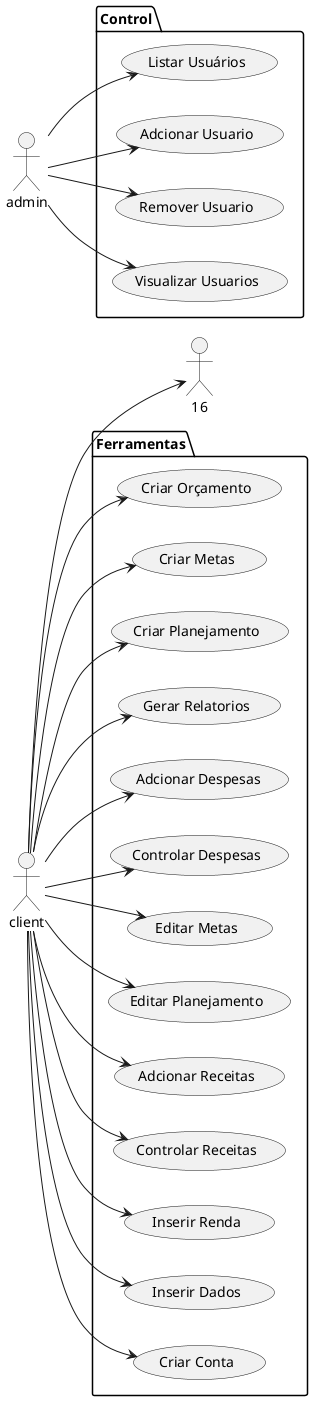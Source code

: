 @startuml "use-case"
left to right direction
actor client 
actor admin 

package Ferramentas  {

     usecase "Criar Orçamento" as 1
    usecase "Criar Metas"    as 2
    usecase "Criar Planejamento" as 3
    usecase "Gerar Relatorios" as 4
    usecase " Adcionar Despesas" as 5
    usecase "Controlar Despesas" as 6
    usecase "Editar Metas" as 7             
    usecase "Editar Planejamento" as 8
    usecase "Adcionar Receitas" as 9
    usecase "Controlar Receitas" as 17
    usecase "Inserir Renda" as 10 
    usecase "Inserir Dados" as 11
    usecase "Criar Conta" as 15
  

    
}

package Control{

   
    usecase "Listar Usuários" as Lu 
    usecase "Adcionar Usuario" as 12
    usecase "Remover Usuario" as 13
    usecase "Visualizar Usuarios" as 14

}
client --> 1
client --> 2
client --> 3
client --> 4
client --> 5
client --> 6
client --> 7
client --> 8
client --> 9
client --> 10
client --> 11
client --> 15
client --> 16
client --> 17
admin --> Lu
admin --> 12
admin --> 13
admin --> 14






@enduml

